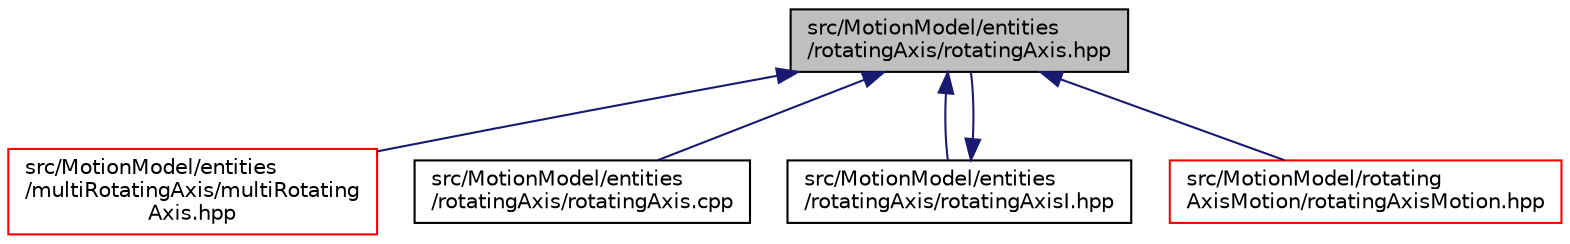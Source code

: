 digraph "src/MotionModel/entities/rotatingAxis/rotatingAxis.hpp"
{
 // LATEX_PDF_SIZE
  edge [fontname="Helvetica",fontsize="10",labelfontname="Helvetica",labelfontsize="10"];
  node [fontname="Helvetica",fontsize="10",shape=record];
  Node1 [label="src/MotionModel/entities\l/rotatingAxis/rotatingAxis.hpp",height=0.2,width=0.4,color="black", fillcolor="grey75", style="filled", fontcolor="black",tooltip=" "];
  Node1 -> Node2 [dir="back",color="midnightblue",fontsize="10",style="solid",fontname="Helvetica"];
  Node2 [label="src/MotionModel/entities\l/multiRotatingAxis/multiRotating\lAxis.hpp",height=0.2,width=0.4,color="red", fillcolor="white", style="filled",URL="$multiRotatingAxis_8hpp.html",tooltip=" "];
  Node1 -> Node6 [dir="back",color="midnightblue",fontsize="10",style="solid",fontname="Helvetica"];
  Node6 [label="src/MotionModel/entities\l/rotatingAxis/rotatingAxis.cpp",height=0.2,width=0.4,color="black", fillcolor="white", style="filled",URL="$rotatingAxis_8cpp.html",tooltip=" "];
  Node1 -> Node7 [dir="back",color="midnightblue",fontsize="10",style="solid",fontname="Helvetica"];
  Node7 [label="src/MotionModel/entities\l/rotatingAxis/rotatingAxisI.hpp",height=0.2,width=0.4,color="black", fillcolor="white", style="filled",URL="$rotatingAxisI_8hpp.html",tooltip=" "];
  Node7 -> Node1 [dir="back",color="midnightblue",fontsize="10",style="solid",fontname="Helvetica"];
  Node1 -> Node8 [dir="back",color="midnightblue",fontsize="10",style="solid",fontname="Helvetica"];
  Node8 [label="src/MotionModel/rotating\lAxisMotion/rotatingAxisMotion.hpp",height=0.2,width=0.4,color="red", fillcolor="white", style="filled",URL="$rotatingAxisMotion_8hpp.html",tooltip=" "];
}
